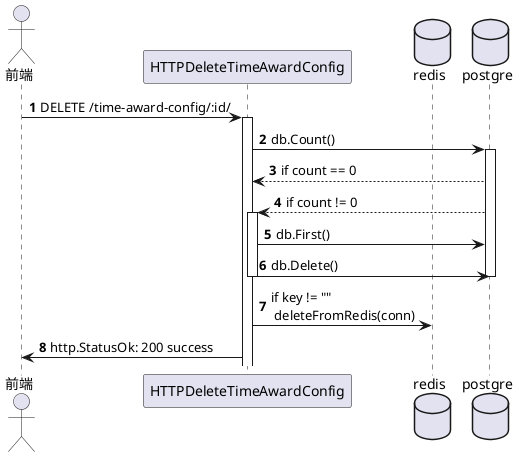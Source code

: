 @startuml
'https://plantuml.com/sequence-diagram

autonumber

actor "前端" as user
participant "HTTPDeleteTimeAwardConfig" as controller
database "redis" as redis
database "postgre" as db

user -> controller ++ : DELETE /time-award-config/:id/

controller -> db ++ : db.Count()
controller <-- db : if count == 0

controller <-- db ++ : if count != 0
controller -> db : db.First()
controller -> db -- : db.Delete()
deactivate

controller -> redis : if key != "" \n deleteFromRedis(conn)
user <- controller : http.StatusOk: 200 success

@enduml